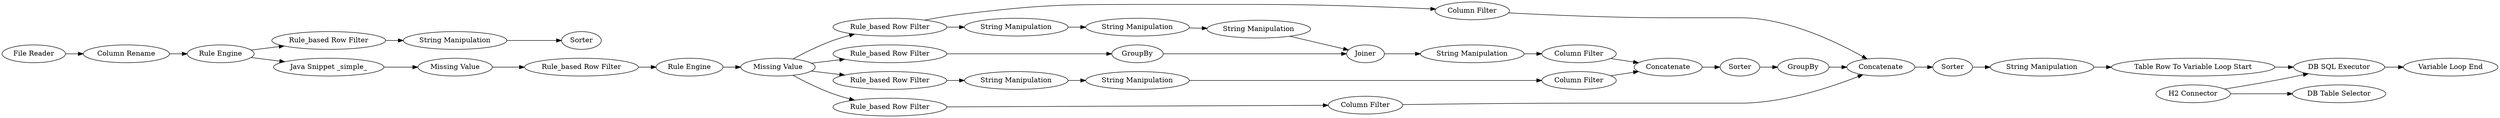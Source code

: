digraph {
	12 -> 10
	24 -> 26
	34 -> 37
	23 -> 24
	27 -> 28
	63 -> 64
	18 -> 19
	38 -> 37
	20 -> 23
	57 -> 49
	61 -> 31
	24 -> 30
	43 -> 45
	31 -> 32
	6 -> 12
	39 -> 42
	26 -> 27
	24 -> 33
	25 -> 35
	44 -> 45
	32 -> 38
	10 -> 63
	1 -> 62
	42 -> 45
	29 -> 31
	35 -> 36
	30 -> 61
	33 -> 43
	64 -> 65
	45 -> 46
	24 -> 25
	1 -> 57
	36 -> 34
	46 -> 60
	48 -> 57
	37 -> 39
	19 -> 20
	60 -> 48
	10 -> 18
	26 -> 44
	28 -> 29
	27 [label="String Manipulation"]
	57 [label="DB SQL Executor"]
	45 [label=Concatenate]
	18 [label="Java Snippet _simple_"]
	26 [label="Rule_based Row Filter"]
	32 [label="String Manipulation"]
	19 [label="Missing Value"]
	24 [label="Missing Value"]
	64 [label="String Manipulation"]
	49 [label="Variable Loop End"]
	31 [label=Joiner]
	6 [label="File Reader"]
	25 [label="Rule_based Row Filter"]
	10 [label="Rule Engine"]
	12 [label="Column Rename"]
	48 [label="Table Row To Variable Loop Start"]
	1 [label="H2 Connector"]
	42 [label=GroupBy]
	28 [label="String Manipulation"]
	23 [label="Rule Engine"]
	63 [label="Rule_based Row Filter"]
	61 [label=GroupBy]
	38 [label="Column Filter"]
	60 [label="String Manipulation"]
	20 [label="Rule_based Row Filter"]
	35 [label="String Manipulation"]
	44 [label="Column Filter"]
	62 [label="DB Table Selector"]
	43 [label="Column Filter"]
	29 [label="String Manipulation"]
	34 [label="Column Filter"]
	65 [label=Sorter]
	36 [label="String Manipulation"]
	46 [label=Sorter]
	39 [label=Sorter]
	33 [label="Rule_based Row Filter"]
	30 [label="Rule_based Row Filter"]
	37 [label=Concatenate]
	rankdir=LR
}
